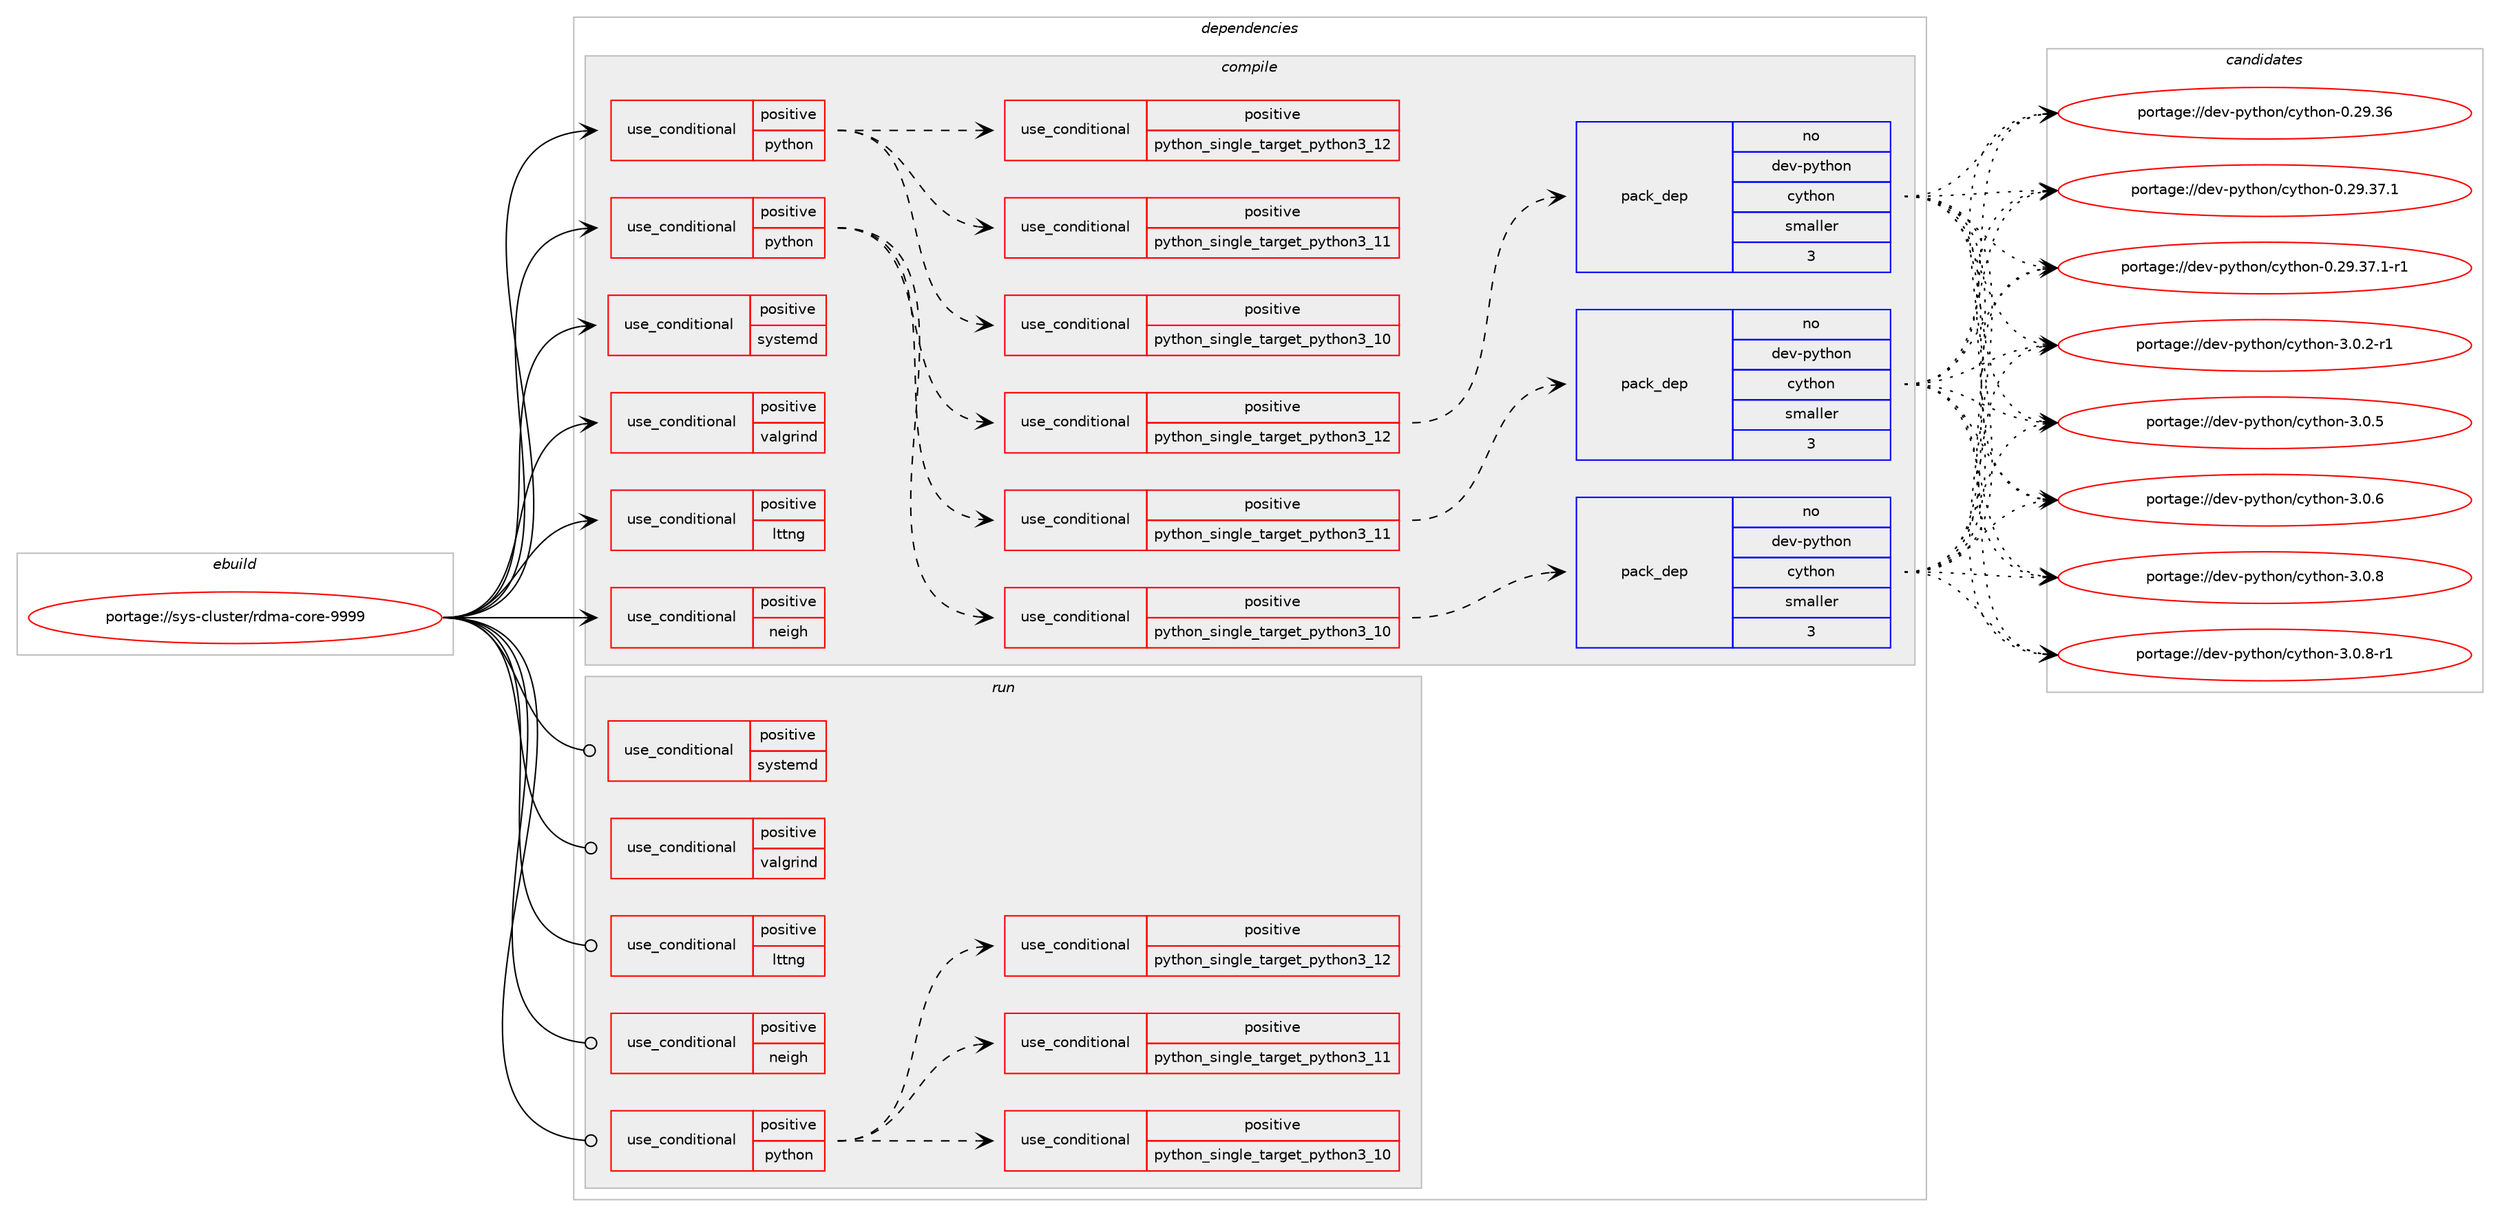 digraph prolog {

# *************
# Graph options
# *************

newrank=true;
concentrate=true;
compound=true;
graph [rankdir=LR,fontname=Helvetica,fontsize=10,ranksep=1.5];#, ranksep=2.5, nodesep=0.2];
edge  [arrowhead=vee];
node  [fontname=Helvetica,fontsize=10];

# **********
# The ebuild
# **********

subgraph cluster_leftcol {
color=gray;
rank=same;
label=<<i>ebuild</i>>;
id [label="portage://sys-cluster/rdma-core-9999", color=red, width=4, href="../sys-cluster/rdma-core-9999.svg"];
}

# ****************
# The dependencies
# ****************

subgraph cluster_midcol {
color=gray;
label=<<i>dependencies</i>>;
subgraph cluster_compile {
fillcolor="#eeeeee";
style=filled;
label=<<i>compile</i>>;
subgraph cond12460 {
dependency17875 [label=<<TABLE BORDER="0" CELLBORDER="1" CELLSPACING="0" CELLPADDING="4"><TR><TD ROWSPAN="3" CELLPADDING="10">use_conditional</TD></TR><TR><TD>positive</TD></TR><TR><TD>lttng</TD></TR></TABLE>>, shape=none, color=red];
# *** BEGIN UNKNOWN DEPENDENCY TYPE (TODO) ***
# dependency17875 -> package_dependency(portage://sys-cluster/rdma-core-9999,install,no,dev-util,lttng-ust,none,[,,],any_same_slot,[])
# *** END UNKNOWN DEPENDENCY TYPE (TODO) ***

}
id:e -> dependency17875:w [weight=20,style="solid",arrowhead="vee"];
subgraph cond12461 {
dependency17876 [label=<<TABLE BORDER="0" CELLBORDER="1" CELLSPACING="0" CELLPADDING="4"><TR><TD ROWSPAN="3" CELLPADDING="10">use_conditional</TD></TR><TR><TD>positive</TD></TR><TR><TD>neigh</TD></TR></TABLE>>, shape=none, color=red];
# *** BEGIN UNKNOWN DEPENDENCY TYPE (TODO) ***
# dependency17876 -> package_dependency(portage://sys-cluster/rdma-core-9999,install,no,dev-libs,libnl,none,[,,],[slot(3)],[])
# *** END UNKNOWN DEPENDENCY TYPE (TODO) ***

}
id:e -> dependency17876:w [weight=20,style="solid",arrowhead="vee"];
subgraph cond12462 {
dependency17877 [label=<<TABLE BORDER="0" CELLBORDER="1" CELLSPACING="0" CELLPADDING="4"><TR><TD ROWSPAN="3" CELLPADDING="10">use_conditional</TD></TR><TR><TD>positive</TD></TR><TR><TD>python</TD></TR></TABLE>>, shape=none, color=red];
subgraph cond12463 {
dependency17878 [label=<<TABLE BORDER="0" CELLBORDER="1" CELLSPACING="0" CELLPADDING="4"><TR><TD ROWSPAN="3" CELLPADDING="10">use_conditional</TD></TR><TR><TD>positive</TD></TR><TR><TD>python_single_target_python3_10</TD></TR></TABLE>>, shape=none, color=red];
# *** BEGIN UNKNOWN DEPENDENCY TYPE (TODO) ***
# dependency17878 -> package_dependency(portage://sys-cluster/rdma-core-9999,install,no,dev-lang,python,none,[,,],[slot(3.10)],[])
# *** END UNKNOWN DEPENDENCY TYPE (TODO) ***

}
dependency17877:e -> dependency17878:w [weight=20,style="dashed",arrowhead="vee"];
subgraph cond12464 {
dependency17879 [label=<<TABLE BORDER="0" CELLBORDER="1" CELLSPACING="0" CELLPADDING="4"><TR><TD ROWSPAN="3" CELLPADDING="10">use_conditional</TD></TR><TR><TD>positive</TD></TR><TR><TD>python_single_target_python3_11</TD></TR></TABLE>>, shape=none, color=red];
# *** BEGIN UNKNOWN DEPENDENCY TYPE (TODO) ***
# dependency17879 -> package_dependency(portage://sys-cluster/rdma-core-9999,install,no,dev-lang,python,none,[,,],[slot(3.11)],[])
# *** END UNKNOWN DEPENDENCY TYPE (TODO) ***

}
dependency17877:e -> dependency17879:w [weight=20,style="dashed",arrowhead="vee"];
subgraph cond12465 {
dependency17880 [label=<<TABLE BORDER="0" CELLBORDER="1" CELLSPACING="0" CELLPADDING="4"><TR><TD ROWSPAN="3" CELLPADDING="10">use_conditional</TD></TR><TR><TD>positive</TD></TR><TR><TD>python_single_target_python3_12</TD></TR></TABLE>>, shape=none, color=red];
# *** BEGIN UNKNOWN DEPENDENCY TYPE (TODO) ***
# dependency17880 -> package_dependency(portage://sys-cluster/rdma-core-9999,install,no,dev-lang,python,none,[,,],[slot(3.12)],[])
# *** END UNKNOWN DEPENDENCY TYPE (TODO) ***

}
dependency17877:e -> dependency17880:w [weight=20,style="dashed",arrowhead="vee"];
}
id:e -> dependency17877:w [weight=20,style="solid",arrowhead="vee"];
subgraph cond12466 {
dependency17881 [label=<<TABLE BORDER="0" CELLBORDER="1" CELLSPACING="0" CELLPADDING="4"><TR><TD ROWSPAN="3" CELLPADDING="10">use_conditional</TD></TR><TR><TD>positive</TD></TR><TR><TD>python</TD></TR></TABLE>>, shape=none, color=red];
subgraph cond12467 {
dependency17882 [label=<<TABLE BORDER="0" CELLBORDER="1" CELLSPACING="0" CELLPADDING="4"><TR><TD ROWSPAN="3" CELLPADDING="10">use_conditional</TD></TR><TR><TD>positive</TD></TR><TR><TD>python_single_target_python3_10</TD></TR></TABLE>>, shape=none, color=red];
subgraph pack5257 {
dependency17883 [label=<<TABLE BORDER="0" CELLBORDER="1" CELLSPACING="0" CELLPADDING="4" WIDTH="220"><TR><TD ROWSPAN="6" CELLPADDING="30">pack_dep</TD></TR><TR><TD WIDTH="110">no</TD></TR><TR><TD>dev-python</TD></TR><TR><TD>cython</TD></TR><TR><TD>smaller</TD></TR><TR><TD>3</TD></TR></TABLE>>, shape=none, color=blue];
}
dependency17882:e -> dependency17883:w [weight=20,style="dashed",arrowhead="vee"];
}
dependency17881:e -> dependency17882:w [weight=20,style="dashed",arrowhead="vee"];
subgraph cond12468 {
dependency17884 [label=<<TABLE BORDER="0" CELLBORDER="1" CELLSPACING="0" CELLPADDING="4"><TR><TD ROWSPAN="3" CELLPADDING="10">use_conditional</TD></TR><TR><TD>positive</TD></TR><TR><TD>python_single_target_python3_11</TD></TR></TABLE>>, shape=none, color=red];
subgraph pack5258 {
dependency17885 [label=<<TABLE BORDER="0" CELLBORDER="1" CELLSPACING="0" CELLPADDING="4" WIDTH="220"><TR><TD ROWSPAN="6" CELLPADDING="30">pack_dep</TD></TR><TR><TD WIDTH="110">no</TD></TR><TR><TD>dev-python</TD></TR><TR><TD>cython</TD></TR><TR><TD>smaller</TD></TR><TR><TD>3</TD></TR></TABLE>>, shape=none, color=blue];
}
dependency17884:e -> dependency17885:w [weight=20,style="dashed",arrowhead="vee"];
}
dependency17881:e -> dependency17884:w [weight=20,style="dashed",arrowhead="vee"];
subgraph cond12469 {
dependency17886 [label=<<TABLE BORDER="0" CELLBORDER="1" CELLSPACING="0" CELLPADDING="4"><TR><TD ROWSPAN="3" CELLPADDING="10">use_conditional</TD></TR><TR><TD>positive</TD></TR><TR><TD>python_single_target_python3_12</TD></TR></TABLE>>, shape=none, color=red];
subgraph pack5259 {
dependency17887 [label=<<TABLE BORDER="0" CELLBORDER="1" CELLSPACING="0" CELLPADDING="4" WIDTH="220"><TR><TD ROWSPAN="6" CELLPADDING="30">pack_dep</TD></TR><TR><TD WIDTH="110">no</TD></TR><TR><TD>dev-python</TD></TR><TR><TD>cython</TD></TR><TR><TD>smaller</TD></TR><TR><TD>3</TD></TR></TABLE>>, shape=none, color=blue];
}
dependency17886:e -> dependency17887:w [weight=20,style="dashed",arrowhead="vee"];
}
dependency17881:e -> dependency17886:w [weight=20,style="dashed",arrowhead="vee"];
}
id:e -> dependency17881:w [weight=20,style="solid",arrowhead="vee"];
subgraph cond12470 {
dependency17888 [label=<<TABLE BORDER="0" CELLBORDER="1" CELLSPACING="0" CELLPADDING="4"><TR><TD ROWSPAN="3" CELLPADDING="10">use_conditional</TD></TR><TR><TD>positive</TD></TR><TR><TD>systemd</TD></TR></TABLE>>, shape=none, color=red];
# *** BEGIN UNKNOWN DEPENDENCY TYPE (TODO) ***
# dependency17888 -> package_dependency(portage://sys-cluster/rdma-core-9999,install,no,sys-apps,systemd,none,[,,],any_same_slot,[])
# *** END UNKNOWN DEPENDENCY TYPE (TODO) ***

}
id:e -> dependency17888:w [weight=20,style="solid",arrowhead="vee"];
subgraph cond12471 {
dependency17889 [label=<<TABLE BORDER="0" CELLBORDER="1" CELLSPACING="0" CELLPADDING="4"><TR><TD ROWSPAN="3" CELLPADDING="10">use_conditional</TD></TR><TR><TD>positive</TD></TR><TR><TD>valgrind</TD></TR></TABLE>>, shape=none, color=red];
# *** BEGIN UNKNOWN DEPENDENCY TYPE (TODO) ***
# dependency17889 -> package_dependency(portage://sys-cluster/rdma-core-9999,install,no,dev-debug,valgrind,none,[,,],[],[])
# *** END UNKNOWN DEPENDENCY TYPE (TODO) ***

}
id:e -> dependency17889:w [weight=20,style="solid",arrowhead="vee"];
# *** BEGIN UNKNOWN DEPENDENCY TYPE (TODO) ***
# id -> package_dependency(portage://sys-cluster/rdma-core-9999,install,no,dev-lang,perl,none,[,,],any_same_slot,[])
# *** END UNKNOWN DEPENDENCY TYPE (TODO) ***

# *** BEGIN UNKNOWN DEPENDENCY TYPE (TODO) ***
# id -> package_dependency(portage://sys-cluster/rdma-core-9999,install,no,virtual,libudev,none,[,,],any_same_slot,[])
# *** END UNKNOWN DEPENDENCY TYPE (TODO) ***

}
subgraph cluster_compileandrun {
fillcolor="#eeeeee";
style=filled;
label=<<i>compile and run</i>>;
}
subgraph cluster_run {
fillcolor="#eeeeee";
style=filled;
label=<<i>run</i>>;
subgraph cond12472 {
dependency17890 [label=<<TABLE BORDER="0" CELLBORDER="1" CELLSPACING="0" CELLPADDING="4"><TR><TD ROWSPAN="3" CELLPADDING="10">use_conditional</TD></TR><TR><TD>positive</TD></TR><TR><TD>lttng</TD></TR></TABLE>>, shape=none, color=red];
# *** BEGIN UNKNOWN DEPENDENCY TYPE (TODO) ***
# dependency17890 -> package_dependency(portage://sys-cluster/rdma-core-9999,run,no,dev-util,lttng-ust,none,[,,],any_same_slot,[])
# *** END UNKNOWN DEPENDENCY TYPE (TODO) ***

}
id:e -> dependency17890:w [weight=20,style="solid",arrowhead="odot"];
subgraph cond12473 {
dependency17891 [label=<<TABLE BORDER="0" CELLBORDER="1" CELLSPACING="0" CELLPADDING="4"><TR><TD ROWSPAN="3" CELLPADDING="10">use_conditional</TD></TR><TR><TD>positive</TD></TR><TR><TD>neigh</TD></TR></TABLE>>, shape=none, color=red];
# *** BEGIN UNKNOWN DEPENDENCY TYPE (TODO) ***
# dependency17891 -> package_dependency(portage://sys-cluster/rdma-core-9999,run,no,dev-libs,libnl,none,[,,],[slot(3)],[])
# *** END UNKNOWN DEPENDENCY TYPE (TODO) ***

}
id:e -> dependency17891:w [weight=20,style="solid",arrowhead="odot"];
subgraph cond12474 {
dependency17892 [label=<<TABLE BORDER="0" CELLBORDER="1" CELLSPACING="0" CELLPADDING="4"><TR><TD ROWSPAN="3" CELLPADDING="10">use_conditional</TD></TR><TR><TD>positive</TD></TR><TR><TD>python</TD></TR></TABLE>>, shape=none, color=red];
subgraph cond12475 {
dependency17893 [label=<<TABLE BORDER="0" CELLBORDER="1" CELLSPACING="0" CELLPADDING="4"><TR><TD ROWSPAN="3" CELLPADDING="10">use_conditional</TD></TR><TR><TD>positive</TD></TR><TR><TD>python_single_target_python3_10</TD></TR></TABLE>>, shape=none, color=red];
# *** BEGIN UNKNOWN DEPENDENCY TYPE (TODO) ***
# dependency17893 -> package_dependency(portage://sys-cluster/rdma-core-9999,run,no,dev-lang,python,none,[,,],[slot(3.10)],[])
# *** END UNKNOWN DEPENDENCY TYPE (TODO) ***

}
dependency17892:e -> dependency17893:w [weight=20,style="dashed",arrowhead="vee"];
subgraph cond12476 {
dependency17894 [label=<<TABLE BORDER="0" CELLBORDER="1" CELLSPACING="0" CELLPADDING="4"><TR><TD ROWSPAN="3" CELLPADDING="10">use_conditional</TD></TR><TR><TD>positive</TD></TR><TR><TD>python_single_target_python3_11</TD></TR></TABLE>>, shape=none, color=red];
# *** BEGIN UNKNOWN DEPENDENCY TYPE (TODO) ***
# dependency17894 -> package_dependency(portage://sys-cluster/rdma-core-9999,run,no,dev-lang,python,none,[,,],[slot(3.11)],[])
# *** END UNKNOWN DEPENDENCY TYPE (TODO) ***

}
dependency17892:e -> dependency17894:w [weight=20,style="dashed",arrowhead="vee"];
subgraph cond12477 {
dependency17895 [label=<<TABLE BORDER="0" CELLBORDER="1" CELLSPACING="0" CELLPADDING="4"><TR><TD ROWSPAN="3" CELLPADDING="10">use_conditional</TD></TR><TR><TD>positive</TD></TR><TR><TD>python_single_target_python3_12</TD></TR></TABLE>>, shape=none, color=red];
# *** BEGIN UNKNOWN DEPENDENCY TYPE (TODO) ***
# dependency17895 -> package_dependency(portage://sys-cluster/rdma-core-9999,run,no,dev-lang,python,none,[,,],[slot(3.12)],[])
# *** END UNKNOWN DEPENDENCY TYPE (TODO) ***

}
dependency17892:e -> dependency17895:w [weight=20,style="dashed",arrowhead="vee"];
}
id:e -> dependency17892:w [weight=20,style="solid",arrowhead="odot"];
subgraph cond12478 {
dependency17896 [label=<<TABLE BORDER="0" CELLBORDER="1" CELLSPACING="0" CELLPADDING="4"><TR><TD ROWSPAN="3" CELLPADDING="10">use_conditional</TD></TR><TR><TD>positive</TD></TR><TR><TD>systemd</TD></TR></TABLE>>, shape=none, color=red];
# *** BEGIN UNKNOWN DEPENDENCY TYPE (TODO) ***
# dependency17896 -> package_dependency(portage://sys-cluster/rdma-core-9999,run,no,sys-apps,systemd,none,[,,],any_same_slot,[])
# *** END UNKNOWN DEPENDENCY TYPE (TODO) ***

}
id:e -> dependency17896:w [weight=20,style="solid",arrowhead="odot"];
subgraph cond12479 {
dependency17897 [label=<<TABLE BORDER="0" CELLBORDER="1" CELLSPACING="0" CELLPADDING="4"><TR><TD ROWSPAN="3" CELLPADDING="10">use_conditional</TD></TR><TR><TD>positive</TD></TR><TR><TD>valgrind</TD></TR></TABLE>>, shape=none, color=red];
# *** BEGIN UNKNOWN DEPENDENCY TYPE (TODO) ***
# dependency17897 -> package_dependency(portage://sys-cluster/rdma-core-9999,run,no,dev-debug,valgrind,none,[,,],[],[])
# *** END UNKNOWN DEPENDENCY TYPE (TODO) ***

}
id:e -> dependency17897:w [weight=20,style="solid",arrowhead="odot"];
# *** BEGIN UNKNOWN DEPENDENCY TYPE (TODO) ***
# id -> package_dependency(portage://sys-cluster/rdma-core-9999,run,no,dev-lang,perl,none,[,,],any_same_slot,[])
# *** END UNKNOWN DEPENDENCY TYPE (TODO) ***

# *** BEGIN UNKNOWN DEPENDENCY TYPE (TODO) ***
# id -> package_dependency(portage://sys-cluster/rdma-core-9999,run,no,virtual,libudev,none,[,,],any_same_slot,[])
# *** END UNKNOWN DEPENDENCY TYPE (TODO) ***

# *** BEGIN UNKNOWN DEPENDENCY TYPE (TODO) ***
# id -> package_dependency(portage://sys-cluster/rdma-core-9999,run,weak,sys-fabric,ibacm,none,[,,],[],[])
# *** END UNKNOWN DEPENDENCY TYPE (TODO) ***

# *** BEGIN UNKNOWN DEPENDENCY TYPE (TODO) ***
# id -> package_dependency(portage://sys-cluster/rdma-core-9999,run,weak,sys-fabric,infiniband-diags,none,[,,],[],[])
# *** END UNKNOWN DEPENDENCY TYPE (TODO) ***

# *** BEGIN UNKNOWN DEPENDENCY TYPE (TODO) ***
# id -> package_dependency(portage://sys-cluster/rdma-core-9999,run,weak,sys-fabric,infinipath-psm,none,[,,],[],[])
# *** END UNKNOWN DEPENDENCY TYPE (TODO) ***

# *** BEGIN UNKNOWN DEPENDENCY TYPE (TODO) ***
# id -> package_dependency(portage://sys-cluster/rdma-core-9999,run,weak,sys-fabric,libcxgb3,none,[,,],[],[])
# *** END UNKNOWN DEPENDENCY TYPE (TODO) ***

# *** BEGIN UNKNOWN DEPENDENCY TYPE (TODO) ***
# id -> package_dependency(portage://sys-cluster/rdma-core-9999,run,weak,sys-fabric,libcxgb4,none,[,,],[],[])
# *** END UNKNOWN DEPENDENCY TYPE (TODO) ***

# *** BEGIN UNKNOWN DEPENDENCY TYPE (TODO) ***
# id -> package_dependency(portage://sys-cluster/rdma-core-9999,run,weak,sys-fabric,libibmad,none,[,,],[],[])
# *** END UNKNOWN DEPENDENCY TYPE (TODO) ***

# *** BEGIN UNKNOWN DEPENDENCY TYPE (TODO) ***
# id -> package_dependency(portage://sys-cluster/rdma-core-9999,run,weak,sys-fabric,libibumad,none,[,,],[],[])
# *** END UNKNOWN DEPENDENCY TYPE (TODO) ***

# *** BEGIN UNKNOWN DEPENDENCY TYPE (TODO) ***
# id -> package_dependency(portage://sys-cluster/rdma-core-9999,run,weak,sys-fabric,libibverbs,none,[,,],[],[])
# *** END UNKNOWN DEPENDENCY TYPE (TODO) ***

# *** BEGIN UNKNOWN DEPENDENCY TYPE (TODO) ***
# id -> package_dependency(portage://sys-cluster/rdma-core-9999,run,weak,sys-fabric,libmlx4,none,[,,],[],[])
# *** END UNKNOWN DEPENDENCY TYPE (TODO) ***

# *** BEGIN UNKNOWN DEPENDENCY TYPE (TODO) ***
# id -> package_dependency(portage://sys-cluster/rdma-core-9999,run,weak,sys-fabric,libmlx5,none,[,,],[],[])
# *** END UNKNOWN DEPENDENCY TYPE (TODO) ***

# *** BEGIN UNKNOWN DEPENDENCY TYPE (TODO) ***
# id -> package_dependency(portage://sys-cluster/rdma-core-9999,run,weak,sys-fabric,libmthca,none,[,,],[],[])
# *** END UNKNOWN DEPENDENCY TYPE (TODO) ***

# *** BEGIN UNKNOWN DEPENDENCY TYPE (TODO) ***
# id -> package_dependency(portage://sys-cluster/rdma-core-9999,run,weak,sys-fabric,libnes,none,[,,],[],[])
# *** END UNKNOWN DEPENDENCY TYPE (TODO) ***

# *** BEGIN UNKNOWN DEPENDENCY TYPE (TODO) ***
# id -> package_dependency(portage://sys-cluster/rdma-core-9999,run,weak,sys-fabric,libocrdma,none,[,,],[],[])
# *** END UNKNOWN DEPENDENCY TYPE (TODO) ***

# *** BEGIN UNKNOWN DEPENDENCY TYPE (TODO) ***
# id -> package_dependency(portage://sys-cluster/rdma-core-9999,run,weak,sys-fabric,librdmacm,none,[,,],[],[])
# *** END UNKNOWN DEPENDENCY TYPE (TODO) ***

# *** BEGIN UNKNOWN DEPENDENCY TYPE (TODO) ***
# id -> package_dependency(portage://sys-cluster/rdma-core-9999,run,weak,sys-fabric,srptools,none,[,,],[],[])
# *** END UNKNOWN DEPENDENCY TYPE (TODO) ***

}
}

# **************
# The candidates
# **************

subgraph cluster_choices {
rank=same;
color=gray;
label=<<i>candidates</i>>;

subgraph choice5257 {
color=black;
nodesep=1;
choice1001011184511212111610411111047991211161041111104548465057465154 [label="portage://dev-python/cython-0.29.36", color=red, width=4,href="../dev-python/cython-0.29.36.svg"];
choice10010111845112121116104111110479912111610411111045484650574651554649 [label="portage://dev-python/cython-0.29.37.1", color=red, width=4,href="../dev-python/cython-0.29.37.1.svg"];
choice100101118451121211161041111104799121116104111110454846505746515546494511449 [label="portage://dev-python/cython-0.29.37.1-r1", color=red, width=4,href="../dev-python/cython-0.29.37.1-r1.svg"];
choice1001011184511212111610411111047991211161041111104551464846504511449 [label="portage://dev-python/cython-3.0.2-r1", color=red, width=4,href="../dev-python/cython-3.0.2-r1.svg"];
choice100101118451121211161041111104799121116104111110455146484653 [label="portage://dev-python/cython-3.0.5", color=red, width=4,href="../dev-python/cython-3.0.5.svg"];
choice100101118451121211161041111104799121116104111110455146484654 [label="portage://dev-python/cython-3.0.6", color=red, width=4,href="../dev-python/cython-3.0.6.svg"];
choice100101118451121211161041111104799121116104111110455146484656 [label="portage://dev-python/cython-3.0.8", color=red, width=4,href="../dev-python/cython-3.0.8.svg"];
choice1001011184511212111610411111047991211161041111104551464846564511449 [label="portage://dev-python/cython-3.0.8-r1", color=red, width=4,href="../dev-python/cython-3.0.8-r1.svg"];
dependency17883:e -> choice1001011184511212111610411111047991211161041111104548465057465154:w [style=dotted,weight="100"];
dependency17883:e -> choice10010111845112121116104111110479912111610411111045484650574651554649:w [style=dotted,weight="100"];
dependency17883:e -> choice100101118451121211161041111104799121116104111110454846505746515546494511449:w [style=dotted,weight="100"];
dependency17883:e -> choice1001011184511212111610411111047991211161041111104551464846504511449:w [style=dotted,weight="100"];
dependency17883:e -> choice100101118451121211161041111104799121116104111110455146484653:w [style=dotted,weight="100"];
dependency17883:e -> choice100101118451121211161041111104799121116104111110455146484654:w [style=dotted,weight="100"];
dependency17883:e -> choice100101118451121211161041111104799121116104111110455146484656:w [style=dotted,weight="100"];
dependency17883:e -> choice1001011184511212111610411111047991211161041111104551464846564511449:w [style=dotted,weight="100"];
}
subgraph choice5258 {
color=black;
nodesep=1;
choice1001011184511212111610411111047991211161041111104548465057465154 [label="portage://dev-python/cython-0.29.36", color=red, width=4,href="../dev-python/cython-0.29.36.svg"];
choice10010111845112121116104111110479912111610411111045484650574651554649 [label="portage://dev-python/cython-0.29.37.1", color=red, width=4,href="../dev-python/cython-0.29.37.1.svg"];
choice100101118451121211161041111104799121116104111110454846505746515546494511449 [label="portage://dev-python/cython-0.29.37.1-r1", color=red, width=4,href="../dev-python/cython-0.29.37.1-r1.svg"];
choice1001011184511212111610411111047991211161041111104551464846504511449 [label="portage://dev-python/cython-3.0.2-r1", color=red, width=4,href="../dev-python/cython-3.0.2-r1.svg"];
choice100101118451121211161041111104799121116104111110455146484653 [label="portage://dev-python/cython-3.0.5", color=red, width=4,href="../dev-python/cython-3.0.5.svg"];
choice100101118451121211161041111104799121116104111110455146484654 [label="portage://dev-python/cython-3.0.6", color=red, width=4,href="../dev-python/cython-3.0.6.svg"];
choice100101118451121211161041111104799121116104111110455146484656 [label="portage://dev-python/cython-3.0.8", color=red, width=4,href="../dev-python/cython-3.0.8.svg"];
choice1001011184511212111610411111047991211161041111104551464846564511449 [label="portage://dev-python/cython-3.0.8-r1", color=red, width=4,href="../dev-python/cython-3.0.8-r1.svg"];
dependency17885:e -> choice1001011184511212111610411111047991211161041111104548465057465154:w [style=dotted,weight="100"];
dependency17885:e -> choice10010111845112121116104111110479912111610411111045484650574651554649:w [style=dotted,weight="100"];
dependency17885:e -> choice100101118451121211161041111104799121116104111110454846505746515546494511449:w [style=dotted,weight="100"];
dependency17885:e -> choice1001011184511212111610411111047991211161041111104551464846504511449:w [style=dotted,weight="100"];
dependency17885:e -> choice100101118451121211161041111104799121116104111110455146484653:w [style=dotted,weight="100"];
dependency17885:e -> choice100101118451121211161041111104799121116104111110455146484654:w [style=dotted,weight="100"];
dependency17885:e -> choice100101118451121211161041111104799121116104111110455146484656:w [style=dotted,weight="100"];
dependency17885:e -> choice1001011184511212111610411111047991211161041111104551464846564511449:w [style=dotted,weight="100"];
}
subgraph choice5259 {
color=black;
nodesep=1;
choice1001011184511212111610411111047991211161041111104548465057465154 [label="portage://dev-python/cython-0.29.36", color=red, width=4,href="../dev-python/cython-0.29.36.svg"];
choice10010111845112121116104111110479912111610411111045484650574651554649 [label="portage://dev-python/cython-0.29.37.1", color=red, width=4,href="../dev-python/cython-0.29.37.1.svg"];
choice100101118451121211161041111104799121116104111110454846505746515546494511449 [label="portage://dev-python/cython-0.29.37.1-r1", color=red, width=4,href="../dev-python/cython-0.29.37.1-r1.svg"];
choice1001011184511212111610411111047991211161041111104551464846504511449 [label="portage://dev-python/cython-3.0.2-r1", color=red, width=4,href="../dev-python/cython-3.0.2-r1.svg"];
choice100101118451121211161041111104799121116104111110455146484653 [label="portage://dev-python/cython-3.0.5", color=red, width=4,href="../dev-python/cython-3.0.5.svg"];
choice100101118451121211161041111104799121116104111110455146484654 [label="portage://dev-python/cython-3.0.6", color=red, width=4,href="../dev-python/cython-3.0.6.svg"];
choice100101118451121211161041111104799121116104111110455146484656 [label="portage://dev-python/cython-3.0.8", color=red, width=4,href="../dev-python/cython-3.0.8.svg"];
choice1001011184511212111610411111047991211161041111104551464846564511449 [label="portage://dev-python/cython-3.0.8-r1", color=red, width=4,href="../dev-python/cython-3.0.8-r1.svg"];
dependency17887:e -> choice1001011184511212111610411111047991211161041111104548465057465154:w [style=dotted,weight="100"];
dependency17887:e -> choice10010111845112121116104111110479912111610411111045484650574651554649:w [style=dotted,weight="100"];
dependency17887:e -> choice100101118451121211161041111104799121116104111110454846505746515546494511449:w [style=dotted,weight="100"];
dependency17887:e -> choice1001011184511212111610411111047991211161041111104551464846504511449:w [style=dotted,weight="100"];
dependency17887:e -> choice100101118451121211161041111104799121116104111110455146484653:w [style=dotted,weight="100"];
dependency17887:e -> choice100101118451121211161041111104799121116104111110455146484654:w [style=dotted,weight="100"];
dependency17887:e -> choice100101118451121211161041111104799121116104111110455146484656:w [style=dotted,weight="100"];
dependency17887:e -> choice1001011184511212111610411111047991211161041111104551464846564511449:w [style=dotted,weight="100"];
}
}

}
